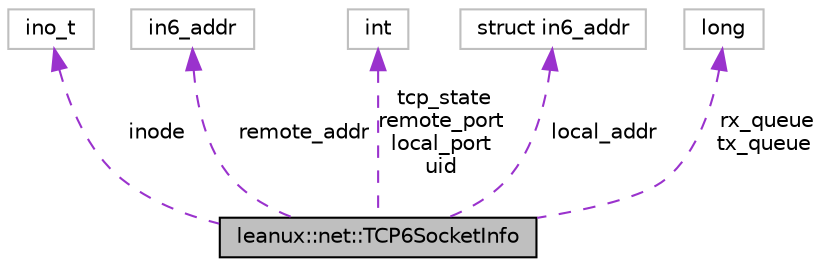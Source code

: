 digraph "leanux::net::TCP6SocketInfo"
{
 // LATEX_PDF_SIZE
  bgcolor="transparent";
  edge [fontname="Helvetica",fontsize="10",labelfontname="Helvetica",labelfontsize="10"];
  node [fontname="Helvetica",fontsize="10",shape=record];
  Node1 [label="leanux::net::TCP6SocketInfo",height=0.2,width=0.4,color="black", fillcolor="grey75", style="filled", fontcolor="black",tooltip="IPv4 socket."];
  Node2 -> Node1 [dir="back",color="darkorchid3",fontsize="10",style="dashed",label=" inode" ,fontname="Helvetica"];
  Node2 [label="ino_t",height=0.2,width=0.4,color="grey75",tooltip=" "];
  Node3 -> Node1 [dir="back",color="darkorchid3",fontsize="10",style="dashed",label=" remote_addr" ,fontname="Helvetica"];
  Node3 [label="in6_addr",height=0.2,width=0.4,color="grey75",tooltip=" "];
  Node4 -> Node1 [dir="back",color="darkorchid3",fontsize="10",style="dashed",label=" tcp_state\nremote_port\nlocal_port\nuid" ,fontname="Helvetica"];
  Node4 [label="int",height=0.2,width=0.4,color="grey75",tooltip=" "];
  Node5 -> Node1 [dir="back",color="darkorchid3",fontsize="10",style="dashed",label=" local_addr" ,fontname="Helvetica"];
  Node5 [label="struct in6_addr",height=0.2,width=0.4,color="grey75",tooltip=" "];
  Node6 -> Node1 [dir="back",color="darkorchid3",fontsize="10",style="dashed",label=" rx_queue\ntx_queue" ,fontname="Helvetica"];
  Node6 [label="long",height=0.2,width=0.4,color="grey75",tooltip=" "];
}
